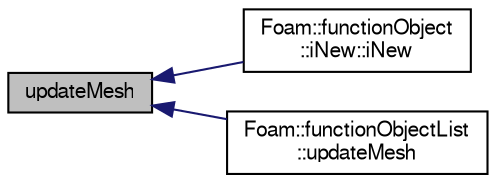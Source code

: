 digraph "updateMesh"
{
  bgcolor="transparent";
  edge [fontname="FreeSans",fontsize="10",labelfontname="FreeSans",labelfontsize="10"];
  node [fontname="FreeSans",fontsize="10",shape=record];
  rankdir="LR";
  Node8733 [label="updateMesh",height=0.2,width=0.4,color="black", fillcolor="grey75", style="filled", fontcolor="black"];
  Node8733 -> Node8734 [dir="back",color="midnightblue",fontsize="10",style="solid",fontname="FreeSans"];
  Node8734 [label="Foam::functionObject\l::iNew::iNew",height=0.2,width=0.4,color="black",URL="$a26118.html#af4d182d25bff0a6059f5e82e55810282"];
  Node8733 -> Node8735 [dir="back",color="midnightblue",fontsize="10",style="solid",fontname="FreeSans"];
  Node8735 [label="Foam::functionObjectList\l::updateMesh",height=0.2,width=0.4,color="black",URL="$a26126.html#a9c8cde0b192708d622d874f8cc2df66d",tooltip="Update for changes of mesh. "];
}
